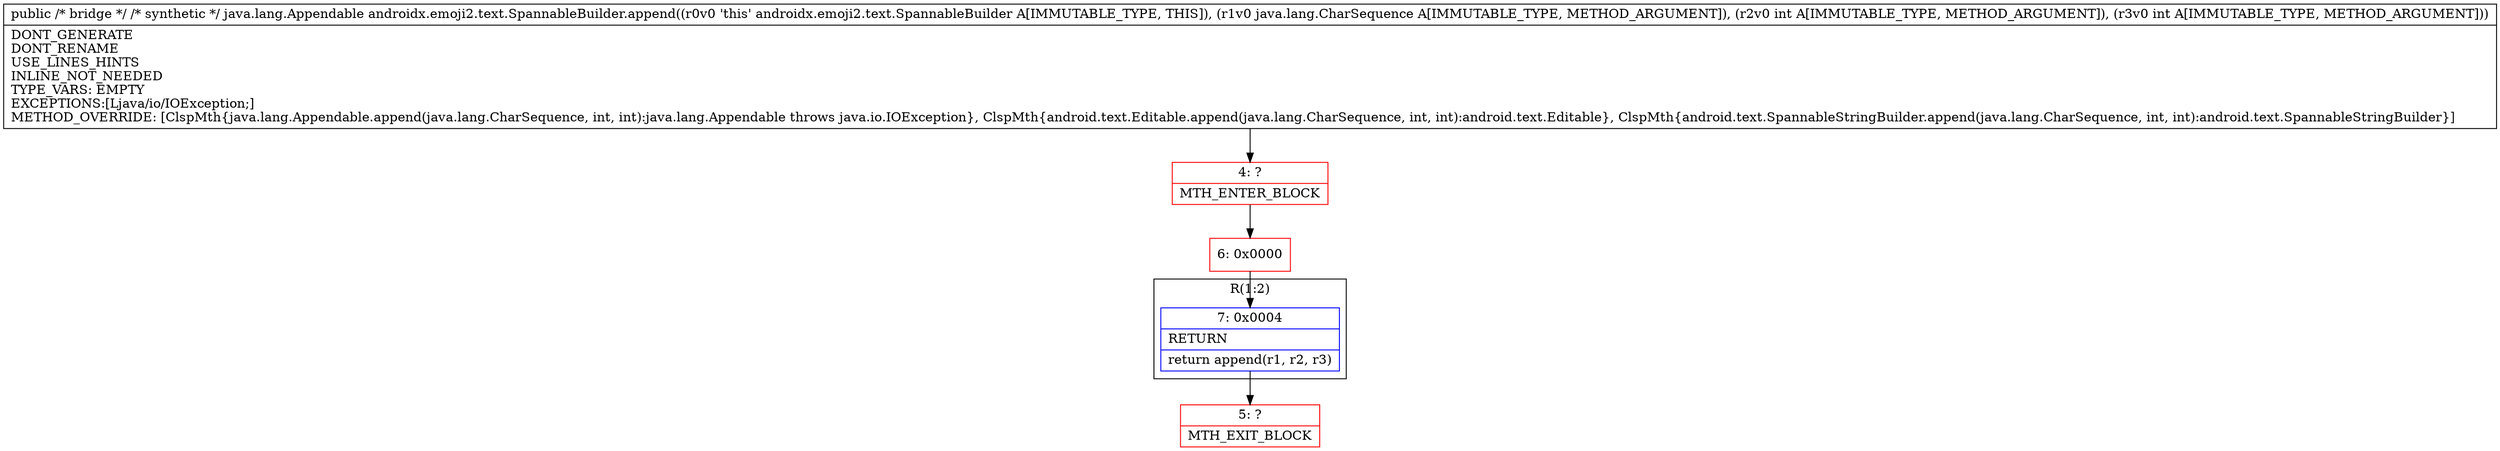 digraph "CFG forandroidx.emoji2.text.SpannableBuilder.append(Ljava\/lang\/CharSequence;II)Ljava\/lang\/Appendable;" {
subgraph cluster_Region_1767627451 {
label = "R(1:2)";
node [shape=record,color=blue];
Node_7 [shape=record,label="{7\:\ 0x0004|RETURN\l|return append(r1, r2, r3)\l}"];
}
Node_4 [shape=record,color=red,label="{4\:\ ?|MTH_ENTER_BLOCK\l}"];
Node_6 [shape=record,color=red,label="{6\:\ 0x0000}"];
Node_5 [shape=record,color=red,label="{5\:\ ?|MTH_EXIT_BLOCK\l}"];
MethodNode[shape=record,label="{public \/* bridge *\/ \/* synthetic *\/ java.lang.Appendable androidx.emoji2.text.SpannableBuilder.append((r0v0 'this' androidx.emoji2.text.SpannableBuilder A[IMMUTABLE_TYPE, THIS]), (r1v0 java.lang.CharSequence A[IMMUTABLE_TYPE, METHOD_ARGUMENT]), (r2v0 int A[IMMUTABLE_TYPE, METHOD_ARGUMENT]), (r3v0 int A[IMMUTABLE_TYPE, METHOD_ARGUMENT]))  | DONT_GENERATE\lDONT_RENAME\lUSE_LINES_HINTS\lINLINE_NOT_NEEDED\lTYPE_VARS: EMPTY\lEXCEPTIONS:[Ljava\/io\/IOException;]\lMETHOD_OVERRIDE: [ClspMth\{java.lang.Appendable.append(java.lang.CharSequence, int, int):java.lang.Appendable throws java.io.IOException\}, ClspMth\{android.text.Editable.append(java.lang.CharSequence, int, int):android.text.Editable\}, ClspMth\{android.text.SpannableStringBuilder.append(java.lang.CharSequence, int, int):android.text.SpannableStringBuilder\}]\l}"];
MethodNode -> Node_4;Node_7 -> Node_5;
Node_4 -> Node_6;
Node_6 -> Node_7;
}

